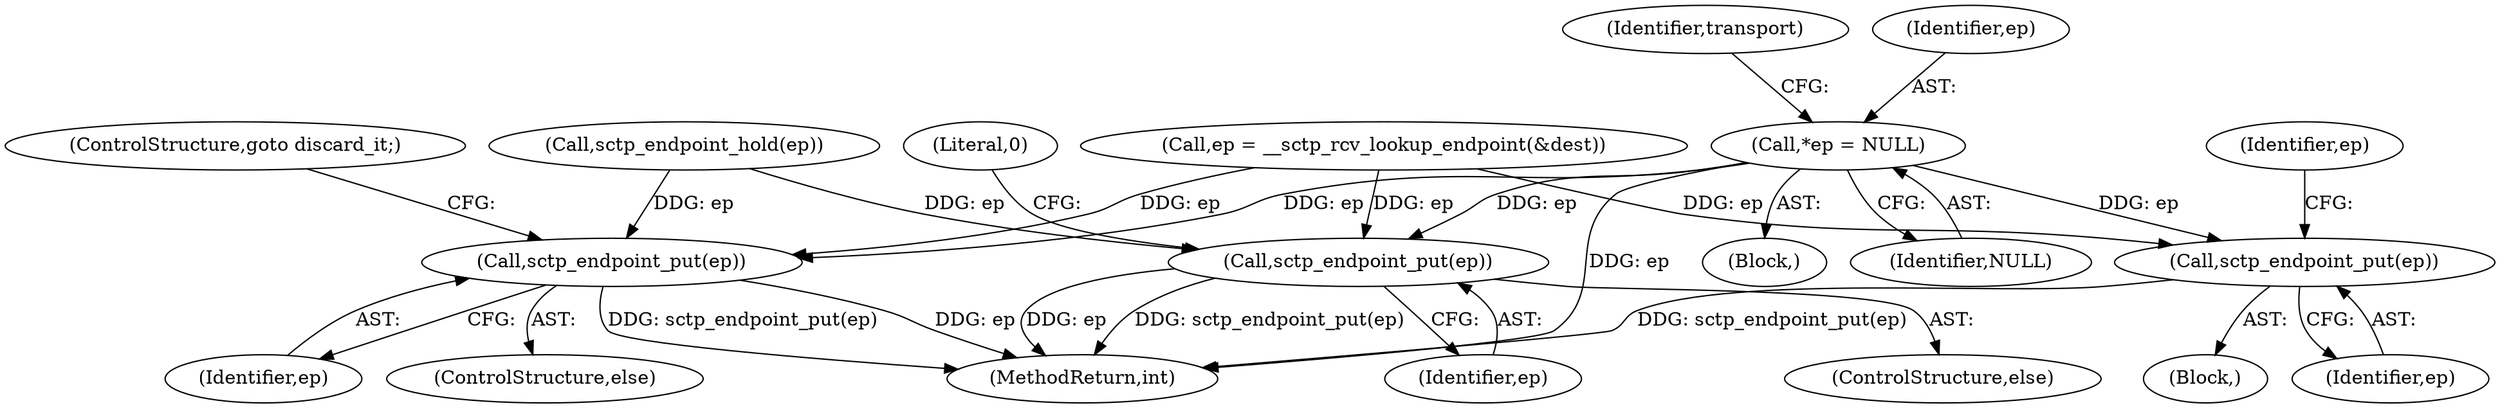digraph "0_linux_ae53b5bd77719fed58086c5be60ce4f22bffe1c6@pointer" {
"1000122" [label="(Call,*ep = NULL)"];
"1000285" [label="(Call,sctp_endpoint_put(ep))"];
"1000416" [label="(Call,sctp_endpoint_put(ep))"];
"1000433" [label="(Call,sctp_endpoint_put(ep))"];
"1000128" [label="(Identifier,transport)"];
"1000434" [label="(Identifier,ep)"];
"1000433" [label="(Call,sctp_endpoint_put(ep))"];
"1000284" [label="(Block,)"];
"1000286" [label="(Identifier,ep)"];
"1000122" [label="(Call,*ep = NULL)"];
"1000435" [label="(ControlStructure,goto discard_it;)"];
"1000241" [label="(Call,ep = __sctp_rcv_lookup_endpoint(&dest))"];
"1000419" [label="(Literal,0)"];
"1000415" [label="(ControlStructure,else)"];
"1000299" [label="(Call,sctp_endpoint_hold(ep))"];
"1000432" [label="(ControlStructure,else)"];
"1000417" [label="(Identifier,ep)"];
"1000118" [label="(Block,)"];
"1000288" [label="(Identifier,ep)"];
"1000416" [label="(Call,sctp_endpoint_put(ep))"];
"1000123" [label="(Identifier,ep)"];
"1000124" [label="(Identifier,NULL)"];
"1000436" [label="(MethodReturn,int)"];
"1000285" [label="(Call,sctp_endpoint_put(ep))"];
"1000122" -> "1000118"  [label="AST: "];
"1000122" -> "1000124"  [label="CFG: "];
"1000123" -> "1000122"  [label="AST: "];
"1000124" -> "1000122"  [label="AST: "];
"1000128" -> "1000122"  [label="CFG: "];
"1000122" -> "1000436"  [label="DDG: ep"];
"1000122" -> "1000285"  [label="DDG: ep"];
"1000122" -> "1000416"  [label="DDG: ep"];
"1000122" -> "1000433"  [label="DDG: ep"];
"1000285" -> "1000284"  [label="AST: "];
"1000285" -> "1000286"  [label="CFG: "];
"1000286" -> "1000285"  [label="AST: "];
"1000288" -> "1000285"  [label="CFG: "];
"1000285" -> "1000436"  [label="DDG: sctp_endpoint_put(ep)"];
"1000241" -> "1000285"  [label="DDG: ep"];
"1000416" -> "1000415"  [label="AST: "];
"1000416" -> "1000417"  [label="CFG: "];
"1000417" -> "1000416"  [label="AST: "];
"1000419" -> "1000416"  [label="CFG: "];
"1000416" -> "1000436"  [label="DDG: sctp_endpoint_put(ep)"];
"1000416" -> "1000436"  [label="DDG: ep"];
"1000299" -> "1000416"  [label="DDG: ep"];
"1000241" -> "1000416"  [label="DDG: ep"];
"1000433" -> "1000432"  [label="AST: "];
"1000433" -> "1000434"  [label="CFG: "];
"1000434" -> "1000433"  [label="AST: "];
"1000435" -> "1000433"  [label="CFG: "];
"1000433" -> "1000436"  [label="DDG: ep"];
"1000433" -> "1000436"  [label="DDG: sctp_endpoint_put(ep)"];
"1000299" -> "1000433"  [label="DDG: ep"];
"1000241" -> "1000433"  [label="DDG: ep"];
}
